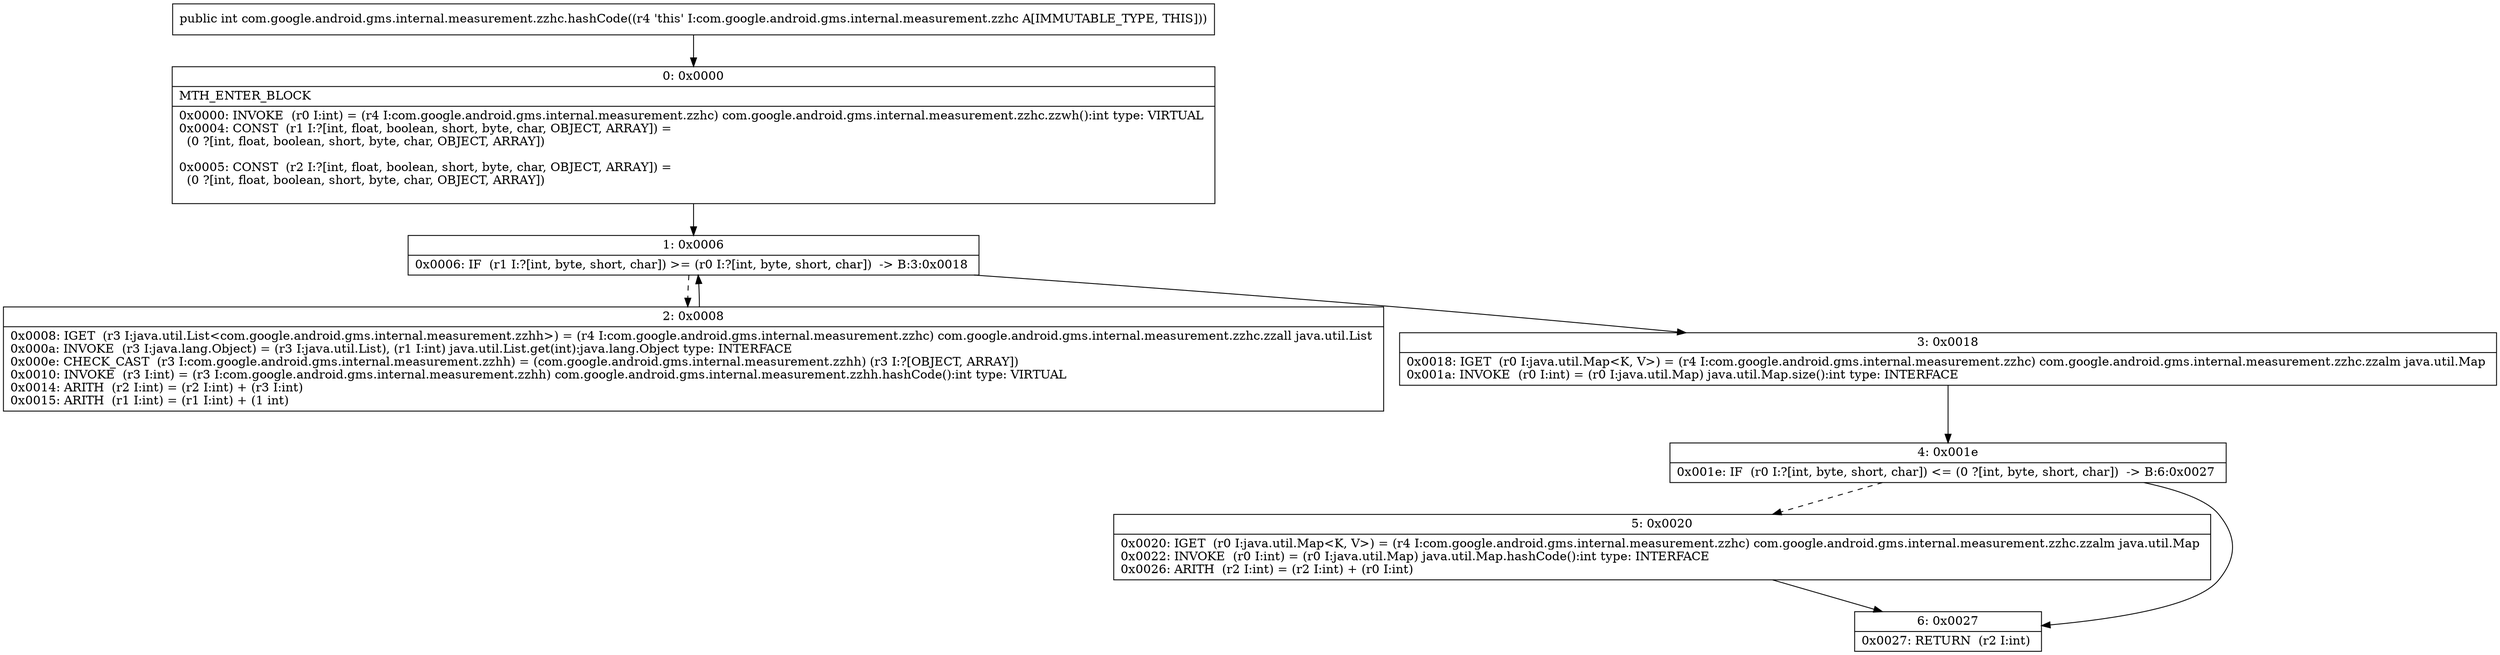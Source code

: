 digraph "CFG forcom.google.android.gms.internal.measurement.zzhc.hashCode()I" {
Node_0 [shape=record,label="{0\:\ 0x0000|MTH_ENTER_BLOCK\l|0x0000: INVOKE  (r0 I:int) = (r4 I:com.google.android.gms.internal.measurement.zzhc) com.google.android.gms.internal.measurement.zzhc.zzwh():int type: VIRTUAL \l0x0004: CONST  (r1 I:?[int, float, boolean, short, byte, char, OBJECT, ARRAY]) = \l  (0 ?[int, float, boolean, short, byte, char, OBJECT, ARRAY])\l \l0x0005: CONST  (r2 I:?[int, float, boolean, short, byte, char, OBJECT, ARRAY]) = \l  (0 ?[int, float, boolean, short, byte, char, OBJECT, ARRAY])\l \l}"];
Node_1 [shape=record,label="{1\:\ 0x0006|0x0006: IF  (r1 I:?[int, byte, short, char]) \>= (r0 I:?[int, byte, short, char])  \-\> B:3:0x0018 \l}"];
Node_2 [shape=record,label="{2\:\ 0x0008|0x0008: IGET  (r3 I:java.util.List\<com.google.android.gms.internal.measurement.zzhh\>) = (r4 I:com.google.android.gms.internal.measurement.zzhc) com.google.android.gms.internal.measurement.zzhc.zzall java.util.List \l0x000a: INVOKE  (r3 I:java.lang.Object) = (r3 I:java.util.List), (r1 I:int) java.util.List.get(int):java.lang.Object type: INTERFACE \l0x000e: CHECK_CAST  (r3 I:com.google.android.gms.internal.measurement.zzhh) = (com.google.android.gms.internal.measurement.zzhh) (r3 I:?[OBJECT, ARRAY]) \l0x0010: INVOKE  (r3 I:int) = (r3 I:com.google.android.gms.internal.measurement.zzhh) com.google.android.gms.internal.measurement.zzhh.hashCode():int type: VIRTUAL \l0x0014: ARITH  (r2 I:int) = (r2 I:int) + (r3 I:int) \l0x0015: ARITH  (r1 I:int) = (r1 I:int) + (1 int) \l}"];
Node_3 [shape=record,label="{3\:\ 0x0018|0x0018: IGET  (r0 I:java.util.Map\<K, V\>) = (r4 I:com.google.android.gms.internal.measurement.zzhc) com.google.android.gms.internal.measurement.zzhc.zzalm java.util.Map \l0x001a: INVOKE  (r0 I:int) = (r0 I:java.util.Map) java.util.Map.size():int type: INTERFACE \l}"];
Node_4 [shape=record,label="{4\:\ 0x001e|0x001e: IF  (r0 I:?[int, byte, short, char]) \<= (0 ?[int, byte, short, char])  \-\> B:6:0x0027 \l}"];
Node_5 [shape=record,label="{5\:\ 0x0020|0x0020: IGET  (r0 I:java.util.Map\<K, V\>) = (r4 I:com.google.android.gms.internal.measurement.zzhc) com.google.android.gms.internal.measurement.zzhc.zzalm java.util.Map \l0x0022: INVOKE  (r0 I:int) = (r0 I:java.util.Map) java.util.Map.hashCode():int type: INTERFACE \l0x0026: ARITH  (r2 I:int) = (r2 I:int) + (r0 I:int) \l}"];
Node_6 [shape=record,label="{6\:\ 0x0027|0x0027: RETURN  (r2 I:int) \l}"];
MethodNode[shape=record,label="{public int com.google.android.gms.internal.measurement.zzhc.hashCode((r4 'this' I:com.google.android.gms.internal.measurement.zzhc A[IMMUTABLE_TYPE, THIS])) }"];
MethodNode -> Node_0;
Node_0 -> Node_1;
Node_1 -> Node_2[style=dashed];
Node_1 -> Node_3;
Node_2 -> Node_1;
Node_3 -> Node_4;
Node_4 -> Node_5[style=dashed];
Node_4 -> Node_6;
Node_5 -> Node_6;
}

